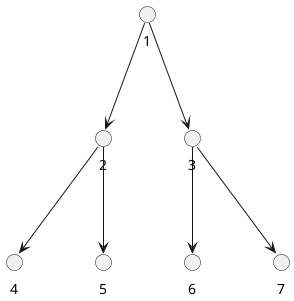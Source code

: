 @startuml
top to bottom direction

circle "1"
circle "2"
circle "3"
circle "4"
circle "5"
circle "6"
circle "7"

"1" --> "2"
"1" --> "3"
"2" --> "4"
"2" --> "5"
"3" --> "6"
"3" --> "7"


@enduml
